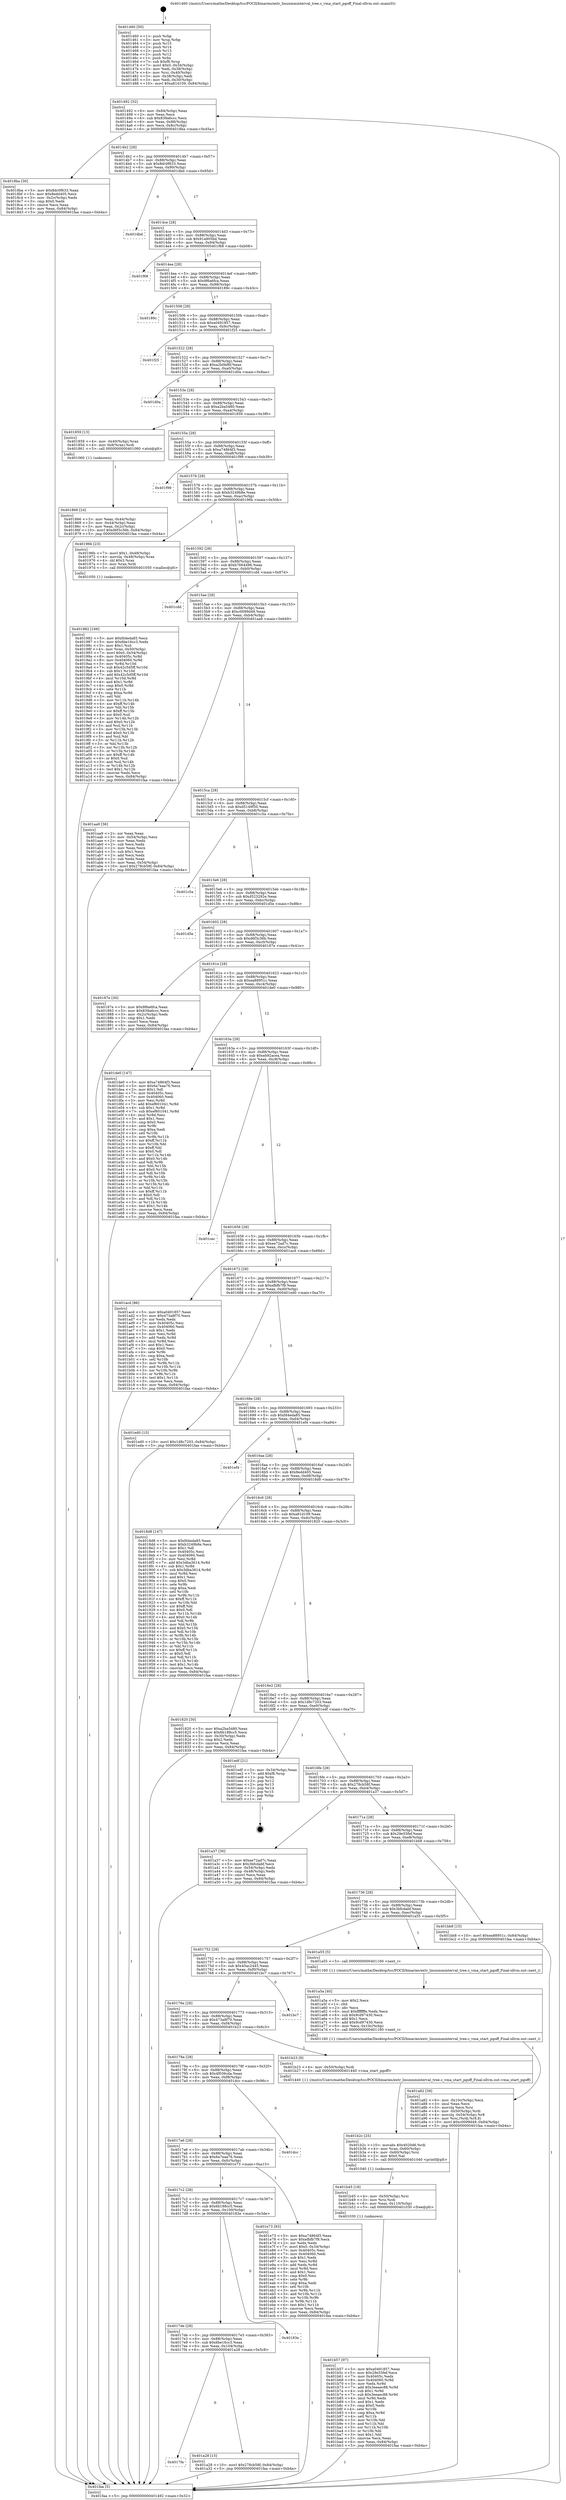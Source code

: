 digraph "0x401460" {
  label = "0x401460 (/mnt/c/Users/mathe/Desktop/tcc/POCII/binaries/extr_linuxmminterval_tree.c_vma_start_pgoff_Final-ollvm.out::main(0))"
  labelloc = "t"
  node[shape=record]

  Entry [label="",width=0.3,height=0.3,shape=circle,fillcolor=black,style=filled]
  "0x401492" [label="{
     0x401492 [32]\l
     | [instrs]\l
     &nbsp;&nbsp;0x401492 \<+6\>: mov -0x84(%rbp),%eax\l
     &nbsp;&nbsp;0x401498 \<+2\>: mov %eax,%ecx\l
     &nbsp;&nbsp;0x40149a \<+6\>: sub $0x839a6ccc,%ecx\l
     &nbsp;&nbsp;0x4014a0 \<+6\>: mov %eax,-0x88(%rbp)\l
     &nbsp;&nbsp;0x4014a6 \<+6\>: mov %ecx,-0x8c(%rbp)\l
     &nbsp;&nbsp;0x4014ac \<+6\>: je 00000000004018ba \<main+0x45a\>\l
  }"]
  "0x4018ba" [label="{
     0x4018ba [30]\l
     | [instrs]\l
     &nbsp;&nbsp;0x4018ba \<+5\>: mov $0x8dc0f633,%eax\l
     &nbsp;&nbsp;0x4018bf \<+5\>: mov $0x8edd405,%ecx\l
     &nbsp;&nbsp;0x4018c4 \<+3\>: mov -0x2c(%rbp),%edx\l
     &nbsp;&nbsp;0x4018c7 \<+3\>: cmp $0x0,%edx\l
     &nbsp;&nbsp;0x4018ca \<+3\>: cmove %ecx,%eax\l
     &nbsp;&nbsp;0x4018cd \<+6\>: mov %eax,-0x84(%rbp)\l
     &nbsp;&nbsp;0x4018d3 \<+5\>: jmp 0000000000401faa \<main+0xb4a\>\l
  }"]
  "0x4014b2" [label="{
     0x4014b2 [28]\l
     | [instrs]\l
     &nbsp;&nbsp;0x4014b2 \<+5\>: jmp 00000000004014b7 \<main+0x57\>\l
     &nbsp;&nbsp;0x4014b7 \<+6\>: mov -0x88(%rbp),%eax\l
     &nbsp;&nbsp;0x4014bd \<+5\>: sub $0x8dc0f633,%eax\l
     &nbsp;&nbsp;0x4014c2 \<+6\>: mov %eax,-0x90(%rbp)\l
     &nbsp;&nbsp;0x4014c8 \<+6\>: je 0000000000401dbd \<main+0x95d\>\l
  }"]
  Exit [label="",width=0.3,height=0.3,shape=circle,fillcolor=black,style=filled,peripheries=2]
  "0x401dbd" [label="{
     0x401dbd\l
  }", style=dashed]
  "0x4014ce" [label="{
     0x4014ce [28]\l
     | [instrs]\l
     &nbsp;&nbsp;0x4014ce \<+5\>: jmp 00000000004014d3 \<main+0x73\>\l
     &nbsp;&nbsp;0x4014d3 \<+6\>: mov -0x88(%rbp),%eax\l
     &nbsp;&nbsp;0x4014d9 \<+5\>: sub $0x91a905bd,%eax\l
     &nbsp;&nbsp;0x4014de \<+6\>: mov %eax,-0x94(%rbp)\l
     &nbsp;&nbsp;0x4014e4 \<+6\>: je 0000000000401f68 \<main+0xb08\>\l
  }"]
  "0x401b57" [label="{
     0x401b57 [97]\l
     | [instrs]\l
     &nbsp;&nbsp;0x401b57 \<+5\>: mov $0xa0491857,%eax\l
     &nbsp;&nbsp;0x401b5c \<+5\>: mov $0x29e55fef,%ecx\l
     &nbsp;&nbsp;0x401b61 \<+7\>: mov 0x40405c,%edx\l
     &nbsp;&nbsp;0x401b68 \<+8\>: mov 0x404060,%r8d\l
     &nbsp;&nbsp;0x401b70 \<+3\>: mov %edx,%r9d\l
     &nbsp;&nbsp;0x401b73 \<+7\>: add $0x3eeaec88,%r9d\l
     &nbsp;&nbsp;0x401b7a \<+4\>: sub $0x1,%r9d\l
     &nbsp;&nbsp;0x401b7e \<+7\>: sub $0x3eeaec88,%r9d\l
     &nbsp;&nbsp;0x401b85 \<+4\>: imul %r9d,%edx\l
     &nbsp;&nbsp;0x401b89 \<+3\>: and $0x1,%edx\l
     &nbsp;&nbsp;0x401b8c \<+3\>: cmp $0x0,%edx\l
     &nbsp;&nbsp;0x401b8f \<+4\>: sete %r10b\l
     &nbsp;&nbsp;0x401b93 \<+4\>: cmp $0xa,%r8d\l
     &nbsp;&nbsp;0x401b97 \<+4\>: setl %r11b\l
     &nbsp;&nbsp;0x401b9b \<+3\>: mov %r10b,%bl\l
     &nbsp;&nbsp;0x401b9e \<+3\>: and %r11b,%bl\l
     &nbsp;&nbsp;0x401ba1 \<+3\>: xor %r11b,%r10b\l
     &nbsp;&nbsp;0x401ba4 \<+3\>: or %r10b,%bl\l
     &nbsp;&nbsp;0x401ba7 \<+3\>: test $0x1,%bl\l
     &nbsp;&nbsp;0x401baa \<+3\>: cmovne %ecx,%eax\l
     &nbsp;&nbsp;0x401bad \<+6\>: mov %eax,-0x84(%rbp)\l
     &nbsp;&nbsp;0x401bb3 \<+5\>: jmp 0000000000401faa \<main+0xb4a\>\l
  }"]
  "0x401f68" [label="{
     0x401f68\l
  }", style=dashed]
  "0x4014ea" [label="{
     0x4014ea [28]\l
     | [instrs]\l
     &nbsp;&nbsp;0x4014ea \<+5\>: jmp 00000000004014ef \<main+0x8f\>\l
     &nbsp;&nbsp;0x4014ef \<+6\>: mov -0x88(%rbp),%eax\l
     &nbsp;&nbsp;0x4014f5 \<+5\>: sub $0x9f6a6fca,%eax\l
     &nbsp;&nbsp;0x4014fa \<+6\>: mov %eax,-0x98(%rbp)\l
     &nbsp;&nbsp;0x401500 \<+6\>: je 000000000040189c \<main+0x43c\>\l
  }"]
  "0x401b45" [label="{
     0x401b45 [18]\l
     | [instrs]\l
     &nbsp;&nbsp;0x401b45 \<+4\>: mov -0x50(%rbp),%rsi\l
     &nbsp;&nbsp;0x401b49 \<+3\>: mov %rsi,%rdi\l
     &nbsp;&nbsp;0x401b4c \<+6\>: mov %eax,-0x110(%rbp)\l
     &nbsp;&nbsp;0x401b52 \<+5\>: call 0000000000401030 \<free@plt\>\l
     | [calls]\l
     &nbsp;&nbsp;0x401030 \{1\} (unknown)\l
  }"]
  "0x40189c" [label="{
     0x40189c\l
  }", style=dashed]
  "0x401506" [label="{
     0x401506 [28]\l
     | [instrs]\l
     &nbsp;&nbsp;0x401506 \<+5\>: jmp 000000000040150b \<main+0xab\>\l
     &nbsp;&nbsp;0x40150b \<+6\>: mov -0x88(%rbp),%eax\l
     &nbsp;&nbsp;0x401511 \<+5\>: sub $0xa0491857,%eax\l
     &nbsp;&nbsp;0x401516 \<+6\>: mov %eax,-0x9c(%rbp)\l
     &nbsp;&nbsp;0x40151c \<+6\>: je 0000000000401f25 \<main+0xac5\>\l
  }"]
  "0x401b2c" [label="{
     0x401b2c [25]\l
     | [instrs]\l
     &nbsp;&nbsp;0x401b2c \<+10\>: movabs $0x4020d6,%rdi\l
     &nbsp;&nbsp;0x401b36 \<+4\>: mov %rax,-0x60(%rbp)\l
     &nbsp;&nbsp;0x401b3a \<+4\>: mov -0x60(%rbp),%rsi\l
     &nbsp;&nbsp;0x401b3e \<+2\>: mov $0x0,%al\l
     &nbsp;&nbsp;0x401b40 \<+5\>: call 0000000000401040 \<printf@plt\>\l
     | [calls]\l
     &nbsp;&nbsp;0x401040 \{1\} (unknown)\l
  }"]
  "0x401f25" [label="{
     0x401f25\l
  }", style=dashed]
  "0x401522" [label="{
     0x401522 [28]\l
     | [instrs]\l
     &nbsp;&nbsp;0x401522 \<+5\>: jmp 0000000000401527 \<main+0xc7\>\l
     &nbsp;&nbsp;0x401527 \<+6\>: mov -0x88(%rbp),%eax\l
     &nbsp;&nbsp;0x40152d \<+5\>: sub $0xa2b0bf6f,%eax\l
     &nbsp;&nbsp;0x401532 \<+6\>: mov %eax,-0xa0(%rbp)\l
     &nbsp;&nbsp;0x401538 \<+6\>: je 0000000000401d0a \<main+0x8aa\>\l
  }"]
  "0x401a82" [label="{
     0x401a82 [39]\l
     | [instrs]\l
     &nbsp;&nbsp;0x401a82 \<+6\>: mov -0x10c(%rbp),%ecx\l
     &nbsp;&nbsp;0x401a88 \<+3\>: imul %eax,%ecx\l
     &nbsp;&nbsp;0x401a8b \<+3\>: movslq %ecx,%rsi\l
     &nbsp;&nbsp;0x401a8e \<+4\>: mov -0x50(%rbp),%rdi\l
     &nbsp;&nbsp;0x401a92 \<+4\>: movslq -0x54(%rbp),%r8\l
     &nbsp;&nbsp;0x401a96 \<+4\>: mov %rsi,(%rdi,%r8,8)\l
     &nbsp;&nbsp;0x401a9a \<+10\>: movl $0xc0099d49,-0x84(%rbp)\l
     &nbsp;&nbsp;0x401aa4 \<+5\>: jmp 0000000000401faa \<main+0xb4a\>\l
  }"]
  "0x401d0a" [label="{
     0x401d0a\l
  }", style=dashed]
  "0x40153e" [label="{
     0x40153e [28]\l
     | [instrs]\l
     &nbsp;&nbsp;0x40153e \<+5\>: jmp 0000000000401543 \<main+0xe3\>\l
     &nbsp;&nbsp;0x401543 \<+6\>: mov -0x88(%rbp),%eax\l
     &nbsp;&nbsp;0x401549 \<+5\>: sub $0xa2ba5480,%eax\l
     &nbsp;&nbsp;0x40154e \<+6\>: mov %eax,-0xa4(%rbp)\l
     &nbsp;&nbsp;0x401554 \<+6\>: je 0000000000401859 \<main+0x3f9\>\l
  }"]
  "0x401a5a" [label="{
     0x401a5a [40]\l
     | [instrs]\l
     &nbsp;&nbsp;0x401a5a \<+5\>: mov $0x2,%ecx\l
     &nbsp;&nbsp;0x401a5f \<+1\>: cltd\l
     &nbsp;&nbsp;0x401a60 \<+2\>: idiv %ecx\l
     &nbsp;&nbsp;0x401a62 \<+6\>: imul $0xfffffffe,%edx,%ecx\l
     &nbsp;&nbsp;0x401a68 \<+6\>: sub $0x9cd97430,%ecx\l
     &nbsp;&nbsp;0x401a6e \<+3\>: add $0x1,%ecx\l
     &nbsp;&nbsp;0x401a71 \<+6\>: add $0x9cd97430,%ecx\l
     &nbsp;&nbsp;0x401a77 \<+6\>: mov %ecx,-0x10c(%rbp)\l
     &nbsp;&nbsp;0x401a7d \<+5\>: call 0000000000401160 \<next_i\>\l
     | [calls]\l
     &nbsp;&nbsp;0x401160 \{1\} (/mnt/c/Users/mathe/Desktop/tcc/POCII/binaries/extr_linuxmminterval_tree.c_vma_start_pgoff_Final-ollvm.out::next_i)\l
  }"]
  "0x401859" [label="{
     0x401859 [13]\l
     | [instrs]\l
     &nbsp;&nbsp;0x401859 \<+4\>: mov -0x40(%rbp),%rax\l
     &nbsp;&nbsp;0x40185d \<+4\>: mov 0x8(%rax),%rdi\l
     &nbsp;&nbsp;0x401861 \<+5\>: call 0000000000401060 \<atoi@plt\>\l
     | [calls]\l
     &nbsp;&nbsp;0x401060 \{1\} (unknown)\l
  }"]
  "0x40155a" [label="{
     0x40155a [28]\l
     | [instrs]\l
     &nbsp;&nbsp;0x40155a \<+5\>: jmp 000000000040155f \<main+0xff\>\l
     &nbsp;&nbsp;0x40155f \<+6\>: mov -0x88(%rbp),%eax\l
     &nbsp;&nbsp;0x401565 \<+5\>: sub $0xa74864f3,%eax\l
     &nbsp;&nbsp;0x40156a \<+6\>: mov %eax,-0xa8(%rbp)\l
     &nbsp;&nbsp;0x401570 \<+6\>: je 0000000000401f99 \<main+0xb39\>\l
  }"]
  "0x4017fa" [label="{
     0x4017fa\l
  }", style=dashed]
  "0x401f99" [label="{
     0x401f99\l
  }", style=dashed]
  "0x401576" [label="{
     0x401576 [28]\l
     | [instrs]\l
     &nbsp;&nbsp;0x401576 \<+5\>: jmp 000000000040157b \<main+0x11b\>\l
     &nbsp;&nbsp;0x40157b \<+6\>: mov -0x88(%rbp),%eax\l
     &nbsp;&nbsp;0x401581 \<+5\>: sub $0xb3249b8e,%eax\l
     &nbsp;&nbsp;0x401586 \<+6\>: mov %eax,-0xac(%rbp)\l
     &nbsp;&nbsp;0x40158c \<+6\>: je 000000000040196b \<main+0x50b\>\l
  }"]
  "0x401a28" [label="{
     0x401a28 [15]\l
     | [instrs]\l
     &nbsp;&nbsp;0x401a28 \<+10\>: movl $0x278cb58f,-0x84(%rbp)\l
     &nbsp;&nbsp;0x401a32 \<+5\>: jmp 0000000000401faa \<main+0xb4a\>\l
  }"]
  "0x40196b" [label="{
     0x40196b [23]\l
     | [instrs]\l
     &nbsp;&nbsp;0x40196b \<+7\>: movl $0x1,-0x48(%rbp)\l
     &nbsp;&nbsp;0x401972 \<+4\>: movslq -0x48(%rbp),%rax\l
     &nbsp;&nbsp;0x401976 \<+4\>: shl $0x3,%rax\l
     &nbsp;&nbsp;0x40197a \<+3\>: mov %rax,%rdi\l
     &nbsp;&nbsp;0x40197d \<+5\>: call 0000000000401050 \<malloc@plt\>\l
     | [calls]\l
     &nbsp;&nbsp;0x401050 \{1\} (unknown)\l
  }"]
  "0x401592" [label="{
     0x401592 [28]\l
     | [instrs]\l
     &nbsp;&nbsp;0x401592 \<+5\>: jmp 0000000000401597 \<main+0x137\>\l
     &nbsp;&nbsp;0x401597 \<+6\>: mov -0x88(%rbp),%eax\l
     &nbsp;&nbsp;0x40159d \<+5\>: sub $0xb7664496,%eax\l
     &nbsp;&nbsp;0x4015a2 \<+6\>: mov %eax,-0xb0(%rbp)\l
     &nbsp;&nbsp;0x4015a8 \<+6\>: je 0000000000401cdd \<main+0x87d\>\l
  }"]
  "0x4017de" [label="{
     0x4017de [28]\l
     | [instrs]\l
     &nbsp;&nbsp;0x4017de \<+5\>: jmp 00000000004017e3 \<main+0x383\>\l
     &nbsp;&nbsp;0x4017e3 \<+6\>: mov -0x88(%rbp),%eax\l
     &nbsp;&nbsp;0x4017e9 \<+5\>: sub $0x6be16cc3,%eax\l
     &nbsp;&nbsp;0x4017ee \<+6\>: mov %eax,-0x104(%rbp)\l
     &nbsp;&nbsp;0x4017f4 \<+6\>: je 0000000000401a28 \<main+0x5c8\>\l
  }"]
  "0x401cdd" [label="{
     0x401cdd\l
  }", style=dashed]
  "0x4015ae" [label="{
     0x4015ae [28]\l
     | [instrs]\l
     &nbsp;&nbsp;0x4015ae \<+5\>: jmp 00000000004015b3 \<main+0x153\>\l
     &nbsp;&nbsp;0x4015b3 \<+6\>: mov -0x88(%rbp),%eax\l
     &nbsp;&nbsp;0x4015b9 \<+5\>: sub $0xc0099d49,%eax\l
     &nbsp;&nbsp;0x4015be \<+6\>: mov %eax,-0xb4(%rbp)\l
     &nbsp;&nbsp;0x4015c4 \<+6\>: je 0000000000401aa9 \<main+0x649\>\l
  }"]
  "0x40183e" [label="{
     0x40183e\l
  }", style=dashed]
  "0x401aa9" [label="{
     0x401aa9 [36]\l
     | [instrs]\l
     &nbsp;&nbsp;0x401aa9 \<+2\>: xor %eax,%eax\l
     &nbsp;&nbsp;0x401aab \<+3\>: mov -0x54(%rbp),%ecx\l
     &nbsp;&nbsp;0x401aae \<+2\>: mov %eax,%edx\l
     &nbsp;&nbsp;0x401ab0 \<+2\>: sub %ecx,%edx\l
     &nbsp;&nbsp;0x401ab2 \<+2\>: mov %eax,%ecx\l
     &nbsp;&nbsp;0x401ab4 \<+3\>: sub $0x1,%ecx\l
     &nbsp;&nbsp;0x401ab7 \<+2\>: add %ecx,%edx\l
     &nbsp;&nbsp;0x401ab9 \<+2\>: sub %edx,%eax\l
     &nbsp;&nbsp;0x401abb \<+3\>: mov %eax,-0x54(%rbp)\l
     &nbsp;&nbsp;0x401abe \<+10\>: movl $0x278cb58f,-0x84(%rbp)\l
     &nbsp;&nbsp;0x401ac8 \<+5\>: jmp 0000000000401faa \<main+0xb4a\>\l
  }"]
  "0x4015ca" [label="{
     0x4015ca [28]\l
     | [instrs]\l
     &nbsp;&nbsp;0x4015ca \<+5\>: jmp 00000000004015cf \<main+0x16f\>\l
     &nbsp;&nbsp;0x4015cf \<+6\>: mov -0x88(%rbp),%eax\l
     &nbsp;&nbsp;0x4015d5 \<+5\>: sub $0xd5149f50,%eax\l
     &nbsp;&nbsp;0x4015da \<+6\>: mov %eax,-0xb8(%rbp)\l
     &nbsp;&nbsp;0x4015e0 \<+6\>: je 0000000000401c5a \<main+0x7fa\>\l
  }"]
  "0x4017c2" [label="{
     0x4017c2 [28]\l
     | [instrs]\l
     &nbsp;&nbsp;0x4017c2 \<+5\>: jmp 00000000004017c7 \<main+0x367\>\l
     &nbsp;&nbsp;0x4017c7 \<+6\>: mov -0x88(%rbp),%eax\l
     &nbsp;&nbsp;0x4017cd \<+5\>: sub $0x6b188cc5,%eax\l
     &nbsp;&nbsp;0x4017d2 \<+6\>: mov %eax,-0x100(%rbp)\l
     &nbsp;&nbsp;0x4017d8 \<+6\>: je 000000000040183e \<main+0x3de\>\l
  }"]
  "0x401c5a" [label="{
     0x401c5a\l
  }", style=dashed]
  "0x4015e6" [label="{
     0x4015e6 [28]\l
     | [instrs]\l
     &nbsp;&nbsp;0x4015e6 \<+5\>: jmp 00000000004015eb \<main+0x18b\>\l
     &nbsp;&nbsp;0x4015eb \<+6\>: mov -0x88(%rbp),%eax\l
     &nbsp;&nbsp;0x4015f1 \<+5\>: sub $0xd523292e,%eax\l
     &nbsp;&nbsp;0x4015f6 \<+6\>: mov %eax,-0xbc(%rbp)\l
     &nbsp;&nbsp;0x4015fc \<+6\>: je 0000000000401d5e \<main+0x8fe\>\l
  }"]
  "0x401e73" [label="{
     0x401e73 [93]\l
     | [instrs]\l
     &nbsp;&nbsp;0x401e73 \<+5\>: mov $0xa74864f3,%eax\l
     &nbsp;&nbsp;0x401e78 \<+5\>: mov $0xefbfb7f9,%ecx\l
     &nbsp;&nbsp;0x401e7d \<+2\>: xor %edx,%edx\l
     &nbsp;&nbsp;0x401e7f \<+7\>: movl $0x0,-0x34(%rbp)\l
     &nbsp;&nbsp;0x401e86 \<+7\>: mov 0x40405c,%esi\l
     &nbsp;&nbsp;0x401e8d \<+7\>: mov 0x404060,%edi\l
     &nbsp;&nbsp;0x401e94 \<+3\>: sub $0x1,%edx\l
     &nbsp;&nbsp;0x401e97 \<+3\>: mov %esi,%r8d\l
     &nbsp;&nbsp;0x401e9a \<+3\>: add %edx,%r8d\l
     &nbsp;&nbsp;0x401e9d \<+4\>: imul %r8d,%esi\l
     &nbsp;&nbsp;0x401ea1 \<+3\>: and $0x1,%esi\l
     &nbsp;&nbsp;0x401ea4 \<+3\>: cmp $0x0,%esi\l
     &nbsp;&nbsp;0x401ea7 \<+4\>: sete %r9b\l
     &nbsp;&nbsp;0x401eab \<+3\>: cmp $0xa,%edi\l
     &nbsp;&nbsp;0x401eae \<+4\>: setl %r10b\l
     &nbsp;&nbsp;0x401eb2 \<+3\>: mov %r9b,%r11b\l
     &nbsp;&nbsp;0x401eb5 \<+3\>: and %r10b,%r11b\l
     &nbsp;&nbsp;0x401eb8 \<+3\>: xor %r10b,%r9b\l
     &nbsp;&nbsp;0x401ebb \<+3\>: or %r9b,%r11b\l
     &nbsp;&nbsp;0x401ebe \<+4\>: test $0x1,%r11b\l
     &nbsp;&nbsp;0x401ec2 \<+3\>: cmovne %ecx,%eax\l
     &nbsp;&nbsp;0x401ec5 \<+6\>: mov %eax,-0x84(%rbp)\l
     &nbsp;&nbsp;0x401ecb \<+5\>: jmp 0000000000401faa \<main+0xb4a\>\l
  }"]
  "0x401d5e" [label="{
     0x401d5e\l
  }", style=dashed]
  "0x401602" [label="{
     0x401602 [28]\l
     | [instrs]\l
     &nbsp;&nbsp;0x401602 \<+5\>: jmp 0000000000401607 \<main+0x1a7\>\l
     &nbsp;&nbsp;0x401607 \<+6\>: mov -0x88(%rbp),%eax\l
     &nbsp;&nbsp;0x40160d \<+5\>: sub $0xd6f3c36b,%eax\l
     &nbsp;&nbsp;0x401612 \<+6\>: mov %eax,-0xc0(%rbp)\l
     &nbsp;&nbsp;0x401618 \<+6\>: je 000000000040187e \<main+0x41e\>\l
  }"]
  "0x4017a6" [label="{
     0x4017a6 [28]\l
     | [instrs]\l
     &nbsp;&nbsp;0x4017a6 \<+5\>: jmp 00000000004017ab \<main+0x34b\>\l
     &nbsp;&nbsp;0x4017ab \<+6\>: mov -0x88(%rbp),%eax\l
     &nbsp;&nbsp;0x4017b1 \<+5\>: sub $0x6a7eaa76,%eax\l
     &nbsp;&nbsp;0x4017b6 \<+6\>: mov %eax,-0xfc(%rbp)\l
     &nbsp;&nbsp;0x4017bc \<+6\>: je 0000000000401e73 \<main+0xa13\>\l
  }"]
  "0x40187e" [label="{
     0x40187e [30]\l
     | [instrs]\l
     &nbsp;&nbsp;0x40187e \<+5\>: mov $0x9f6a6fca,%eax\l
     &nbsp;&nbsp;0x401883 \<+5\>: mov $0x839a6ccc,%ecx\l
     &nbsp;&nbsp;0x401888 \<+3\>: mov -0x2c(%rbp),%edx\l
     &nbsp;&nbsp;0x40188b \<+3\>: cmp $0x1,%edx\l
     &nbsp;&nbsp;0x40188e \<+3\>: cmovl %ecx,%eax\l
     &nbsp;&nbsp;0x401891 \<+6\>: mov %eax,-0x84(%rbp)\l
     &nbsp;&nbsp;0x401897 \<+5\>: jmp 0000000000401faa \<main+0xb4a\>\l
  }"]
  "0x40161e" [label="{
     0x40161e [28]\l
     | [instrs]\l
     &nbsp;&nbsp;0x40161e \<+5\>: jmp 0000000000401623 \<main+0x1c3\>\l
     &nbsp;&nbsp;0x401623 \<+6\>: mov -0x88(%rbp),%eax\l
     &nbsp;&nbsp;0x401629 \<+5\>: sub $0xea88951c,%eax\l
     &nbsp;&nbsp;0x40162e \<+6\>: mov %eax,-0xc4(%rbp)\l
     &nbsp;&nbsp;0x401634 \<+6\>: je 0000000000401de0 \<main+0x980\>\l
  }"]
  "0x401dcc" [label="{
     0x401dcc\l
  }", style=dashed]
  "0x401de0" [label="{
     0x401de0 [147]\l
     | [instrs]\l
     &nbsp;&nbsp;0x401de0 \<+5\>: mov $0xa74864f3,%eax\l
     &nbsp;&nbsp;0x401de5 \<+5\>: mov $0x6a7eaa76,%ecx\l
     &nbsp;&nbsp;0x401dea \<+2\>: mov $0x1,%dl\l
     &nbsp;&nbsp;0x401dec \<+7\>: mov 0x40405c,%esi\l
     &nbsp;&nbsp;0x401df3 \<+7\>: mov 0x404060,%edi\l
     &nbsp;&nbsp;0x401dfa \<+3\>: mov %esi,%r8d\l
     &nbsp;&nbsp;0x401dfd \<+7\>: add $0xef601041,%r8d\l
     &nbsp;&nbsp;0x401e04 \<+4\>: sub $0x1,%r8d\l
     &nbsp;&nbsp;0x401e08 \<+7\>: sub $0xef601041,%r8d\l
     &nbsp;&nbsp;0x401e0f \<+4\>: imul %r8d,%esi\l
     &nbsp;&nbsp;0x401e13 \<+3\>: and $0x1,%esi\l
     &nbsp;&nbsp;0x401e16 \<+3\>: cmp $0x0,%esi\l
     &nbsp;&nbsp;0x401e19 \<+4\>: sete %r9b\l
     &nbsp;&nbsp;0x401e1d \<+3\>: cmp $0xa,%edi\l
     &nbsp;&nbsp;0x401e20 \<+4\>: setl %r10b\l
     &nbsp;&nbsp;0x401e24 \<+3\>: mov %r9b,%r11b\l
     &nbsp;&nbsp;0x401e27 \<+4\>: xor $0xff,%r11b\l
     &nbsp;&nbsp;0x401e2b \<+3\>: mov %r10b,%bl\l
     &nbsp;&nbsp;0x401e2e \<+3\>: xor $0xff,%bl\l
     &nbsp;&nbsp;0x401e31 \<+3\>: xor $0x0,%dl\l
     &nbsp;&nbsp;0x401e34 \<+3\>: mov %r11b,%r14b\l
     &nbsp;&nbsp;0x401e37 \<+4\>: and $0x0,%r14b\l
     &nbsp;&nbsp;0x401e3b \<+3\>: and %dl,%r9b\l
     &nbsp;&nbsp;0x401e3e \<+3\>: mov %bl,%r15b\l
     &nbsp;&nbsp;0x401e41 \<+4\>: and $0x0,%r15b\l
     &nbsp;&nbsp;0x401e45 \<+3\>: and %dl,%r10b\l
     &nbsp;&nbsp;0x401e48 \<+3\>: or %r9b,%r14b\l
     &nbsp;&nbsp;0x401e4b \<+3\>: or %r10b,%r15b\l
     &nbsp;&nbsp;0x401e4e \<+3\>: xor %r15b,%r14b\l
     &nbsp;&nbsp;0x401e51 \<+3\>: or %bl,%r11b\l
     &nbsp;&nbsp;0x401e54 \<+4\>: xor $0xff,%r11b\l
     &nbsp;&nbsp;0x401e58 \<+3\>: or $0x0,%dl\l
     &nbsp;&nbsp;0x401e5b \<+3\>: and %dl,%r11b\l
     &nbsp;&nbsp;0x401e5e \<+3\>: or %r11b,%r14b\l
     &nbsp;&nbsp;0x401e61 \<+4\>: test $0x1,%r14b\l
     &nbsp;&nbsp;0x401e65 \<+3\>: cmovne %ecx,%eax\l
     &nbsp;&nbsp;0x401e68 \<+6\>: mov %eax,-0x84(%rbp)\l
     &nbsp;&nbsp;0x401e6e \<+5\>: jmp 0000000000401faa \<main+0xb4a\>\l
  }"]
  "0x40163a" [label="{
     0x40163a [28]\l
     | [instrs]\l
     &nbsp;&nbsp;0x40163a \<+5\>: jmp 000000000040163f \<main+0x1df\>\l
     &nbsp;&nbsp;0x40163f \<+6\>: mov -0x88(%rbp),%eax\l
     &nbsp;&nbsp;0x401645 \<+5\>: sub $0xeb92acea,%eax\l
     &nbsp;&nbsp;0x40164a \<+6\>: mov %eax,-0xc8(%rbp)\l
     &nbsp;&nbsp;0x401650 \<+6\>: je 0000000000401cec \<main+0x88c\>\l
  }"]
  "0x40178a" [label="{
     0x40178a [28]\l
     | [instrs]\l
     &nbsp;&nbsp;0x40178a \<+5\>: jmp 000000000040178f \<main+0x32f\>\l
     &nbsp;&nbsp;0x40178f \<+6\>: mov -0x88(%rbp),%eax\l
     &nbsp;&nbsp;0x401795 \<+5\>: sub $0x4f036cda,%eax\l
     &nbsp;&nbsp;0x40179a \<+6\>: mov %eax,-0xf8(%rbp)\l
     &nbsp;&nbsp;0x4017a0 \<+6\>: je 0000000000401dcc \<main+0x96c\>\l
  }"]
  "0x401cec" [label="{
     0x401cec\l
  }", style=dashed]
  "0x401656" [label="{
     0x401656 [28]\l
     | [instrs]\l
     &nbsp;&nbsp;0x401656 \<+5\>: jmp 000000000040165b \<main+0x1fb\>\l
     &nbsp;&nbsp;0x40165b \<+6\>: mov -0x88(%rbp),%eax\l
     &nbsp;&nbsp;0x401661 \<+5\>: sub $0xee72ad7c,%eax\l
     &nbsp;&nbsp;0x401666 \<+6\>: mov %eax,-0xcc(%rbp)\l
     &nbsp;&nbsp;0x40166c \<+6\>: je 0000000000401acd \<main+0x66d\>\l
  }"]
  "0x401b23" [label="{
     0x401b23 [9]\l
     | [instrs]\l
     &nbsp;&nbsp;0x401b23 \<+4\>: mov -0x50(%rbp),%rdi\l
     &nbsp;&nbsp;0x401b27 \<+5\>: call 0000000000401440 \<vma_start_pgoff\>\l
     | [calls]\l
     &nbsp;&nbsp;0x401440 \{1\} (/mnt/c/Users/mathe/Desktop/tcc/POCII/binaries/extr_linuxmminterval_tree.c_vma_start_pgoff_Final-ollvm.out::vma_start_pgoff)\l
  }"]
  "0x401acd" [label="{
     0x401acd [86]\l
     | [instrs]\l
     &nbsp;&nbsp;0x401acd \<+5\>: mov $0xa0491857,%eax\l
     &nbsp;&nbsp;0x401ad2 \<+5\>: mov $0x473a8f70,%ecx\l
     &nbsp;&nbsp;0x401ad7 \<+2\>: xor %edx,%edx\l
     &nbsp;&nbsp;0x401ad9 \<+7\>: mov 0x40405c,%esi\l
     &nbsp;&nbsp;0x401ae0 \<+7\>: mov 0x404060,%edi\l
     &nbsp;&nbsp;0x401ae7 \<+3\>: sub $0x1,%edx\l
     &nbsp;&nbsp;0x401aea \<+3\>: mov %esi,%r8d\l
     &nbsp;&nbsp;0x401aed \<+3\>: add %edx,%r8d\l
     &nbsp;&nbsp;0x401af0 \<+4\>: imul %r8d,%esi\l
     &nbsp;&nbsp;0x401af4 \<+3\>: and $0x1,%esi\l
     &nbsp;&nbsp;0x401af7 \<+3\>: cmp $0x0,%esi\l
     &nbsp;&nbsp;0x401afa \<+4\>: sete %r9b\l
     &nbsp;&nbsp;0x401afe \<+3\>: cmp $0xa,%edi\l
     &nbsp;&nbsp;0x401b01 \<+4\>: setl %r10b\l
     &nbsp;&nbsp;0x401b05 \<+3\>: mov %r9b,%r11b\l
     &nbsp;&nbsp;0x401b08 \<+3\>: and %r10b,%r11b\l
     &nbsp;&nbsp;0x401b0b \<+3\>: xor %r10b,%r9b\l
     &nbsp;&nbsp;0x401b0e \<+3\>: or %r9b,%r11b\l
     &nbsp;&nbsp;0x401b11 \<+4\>: test $0x1,%r11b\l
     &nbsp;&nbsp;0x401b15 \<+3\>: cmovne %ecx,%eax\l
     &nbsp;&nbsp;0x401b18 \<+6\>: mov %eax,-0x84(%rbp)\l
     &nbsp;&nbsp;0x401b1e \<+5\>: jmp 0000000000401faa \<main+0xb4a\>\l
  }"]
  "0x401672" [label="{
     0x401672 [28]\l
     | [instrs]\l
     &nbsp;&nbsp;0x401672 \<+5\>: jmp 0000000000401677 \<main+0x217\>\l
     &nbsp;&nbsp;0x401677 \<+6\>: mov -0x88(%rbp),%eax\l
     &nbsp;&nbsp;0x40167d \<+5\>: sub $0xefbfb7f9,%eax\l
     &nbsp;&nbsp;0x401682 \<+6\>: mov %eax,-0xd0(%rbp)\l
     &nbsp;&nbsp;0x401688 \<+6\>: je 0000000000401ed0 \<main+0xa70\>\l
  }"]
  "0x40176e" [label="{
     0x40176e [28]\l
     | [instrs]\l
     &nbsp;&nbsp;0x40176e \<+5\>: jmp 0000000000401773 \<main+0x313\>\l
     &nbsp;&nbsp;0x401773 \<+6\>: mov -0x88(%rbp),%eax\l
     &nbsp;&nbsp;0x401779 \<+5\>: sub $0x473a8f70,%eax\l
     &nbsp;&nbsp;0x40177e \<+6\>: mov %eax,-0xf4(%rbp)\l
     &nbsp;&nbsp;0x401784 \<+6\>: je 0000000000401b23 \<main+0x6c3\>\l
  }"]
  "0x401ed0" [label="{
     0x401ed0 [15]\l
     | [instrs]\l
     &nbsp;&nbsp;0x401ed0 \<+10\>: movl $0x1d8c7203,-0x84(%rbp)\l
     &nbsp;&nbsp;0x401eda \<+5\>: jmp 0000000000401faa \<main+0xb4a\>\l
  }"]
  "0x40168e" [label="{
     0x40168e [28]\l
     | [instrs]\l
     &nbsp;&nbsp;0x40168e \<+5\>: jmp 0000000000401693 \<main+0x233\>\l
     &nbsp;&nbsp;0x401693 \<+6\>: mov -0x88(%rbp),%eax\l
     &nbsp;&nbsp;0x401699 \<+5\>: sub $0xfd4eda85,%eax\l
     &nbsp;&nbsp;0x40169e \<+6\>: mov %eax,-0xd4(%rbp)\l
     &nbsp;&nbsp;0x4016a4 \<+6\>: je 0000000000401ef4 \<main+0xa94\>\l
  }"]
  "0x401bc7" [label="{
     0x401bc7\l
  }", style=dashed]
  "0x401ef4" [label="{
     0x401ef4\l
  }", style=dashed]
  "0x4016aa" [label="{
     0x4016aa [28]\l
     | [instrs]\l
     &nbsp;&nbsp;0x4016aa \<+5\>: jmp 00000000004016af \<main+0x24f\>\l
     &nbsp;&nbsp;0x4016af \<+6\>: mov -0x88(%rbp),%eax\l
     &nbsp;&nbsp;0x4016b5 \<+5\>: sub $0x8edd405,%eax\l
     &nbsp;&nbsp;0x4016ba \<+6\>: mov %eax,-0xd8(%rbp)\l
     &nbsp;&nbsp;0x4016c0 \<+6\>: je 00000000004018d8 \<main+0x478\>\l
  }"]
  "0x401752" [label="{
     0x401752 [28]\l
     | [instrs]\l
     &nbsp;&nbsp;0x401752 \<+5\>: jmp 0000000000401757 \<main+0x2f7\>\l
     &nbsp;&nbsp;0x401757 \<+6\>: mov -0x88(%rbp),%eax\l
     &nbsp;&nbsp;0x40175d \<+5\>: sub $0x45ac2445,%eax\l
     &nbsp;&nbsp;0x401762 \<+6\>: mov %eax,-0xf0(%rbp)\l
     &nbsp;&nbsp;0x401768 \<+6\>: je 0000000000401bc7 \<main+0x767\>\l
  }"]
  "0x4018d8" [label="{
     0x4018d8 [147]\l
     | [instrs]\l
     &nbsp;&nbsp;0x4018d8 \<+5\>: mov $0xfd4eda85,%eax\l
     &nbsp;&nbsp;0x4018dd \<+5\>: mov $0xb3249b8e,%ecx\l
     &nbsp;&nbsp;0x4018e2 \<+2\>: mov $0x1,%dl\l
     &nbsp;&nbsp;0x4018e4 \<+7\>: mov 0x40405c,%esi\l
     &nbsp;&nbsp;0x4018eb \<+7\>: mov 0x404060,%edi\l
     &nbsp;&nbsp;0x4018f2 \<+3\>: mov %esi,%r8d\l
     &nbsp;&nbsp;0x4018f5 \<+7\>: add $0x3dba3614,%r8d\l
     &nbsp;&nbsp;0x4018fc \<+4\>: sub $0x1,%r8d\l
     &nbsp;&nbsp;0x401900 \<+7\>: sub $0x3dba3614,%r8d\l
     &nbsp;&nbsp;0x401907 \<+4\>: imul %r8d,%esi\l
     &nbsp;&nbsp;0x40190b \<+3\>: and $0x1,%esi\l
     &nbsp;&nbsp;0x40190e \<+3\>: cmp $0x0,%esi\l
     &nbsp;&nbsp;0x401911 \<+4\>: sete %r9b\l
     &nbsp;&nbsp;0x401915 \<+3\>: cmp $0xa,%edi\l
     &nbsp;&nbsp;0x401918 \<+4\>: setl %r10b\l
     &nbsp;&nbsp;0x40191c \<+3\>: mov %r9b,%r11b\l
     &nbsp;&nbsp;0x40191f \<+4\>: xor $0xff,%r11b\l
     &nbsp;&nbsp;0x401923 \<+3\>: mov %r10b,%bl\l
     &nbsp;&nbsp;0x401926 \<+3\>: xor $0xff,%bl\l
     &nbsp;&nbsp;0x401929 \<+3\>: xor $0x0,%dl\l
     &nbsp;&nbsp;0x40192c \<+3\>: mov %r11b,%r14b\l
     &nbsp;&nbsp;0x40192f \<+4\>: and $0x0,%r14b\l
     &nbsp;&nbsp;0x401933 \<+3\>: and %dl,%r9b\l
     &nbsp;&nbsp;0x401936 \<+3\>: mov %bl,%r15b\l
     &nbsp;&nbsp;0x401939 \<+4\>: and $0x0,%r15b\l
     &nbsp;&nbsp;0x40193d \<+3\>: and %dl,%r10b\l
     &nbsp;&nbsp;0x401940 \<+3\>: or %r9b,%r14b\l
     &nbsp;&nbsp;0x401943 \<+3\>: or %r10b,%r15b\l
     &nbsp;&nbsp;0x401946 \<+3\>: xor %r15b,%r14b\l
     &nbsp;&nbsp;0x401949 \<+3\>: or %bl,%r11b\l
     &nbsp;&nbsp;0x40194c \<+4\>: xor $0xff,%r11b\l
     &nbsp;&nbsp;0x401950 \<+3\>: or $0x0,%dl\l
     &nbsp;&nbsp;0x401953 \<+3\>: and %dl,%r11b\l
     &nbsp;&nbsp;0x401956 \<+3\>: or %r11b,%r14b\l
     &nbsp;&nbsp;0x401959 \<+4\>: test $0x1,%r14b\l
     &nbsp;&nbsp;0x40195d \<+3\>: cmovne %ecx,%eax\l
     &nbsp;&nbsp;0x401960 \<+6\>: mov %eax,-0x84(%rbp)\l
     &nbsp;&nbsp;0x401966 \<+5\>: jmp 0000000000401faa \<main+0xb4a\>\l
  }"]
  "0x4016c6" [label="{
     0x4016c6 [28]\l
     | [instrs]\l
     &nbsp;&nbsp;0x4016c6 \<+5\>: jmp 00000000004016cb \<main+0x26b\>\l
     &nbsp;&nbsp;0x4016cb \<+6\>: mov -0x88(%rbp),%eax\l
     &nbsp;&nbsp;0x4016d1 \<+5\>: sub $0xa81d109,%eax\l
     &nbsp;&nbsp;0x4016d6 \<+6\>: mov %eax,-0xdc(%rbp)\l
     &nbsp;&nbsp;0x4016dc \<+6\>: je 0000000000401820 \<main+0x3c0\>\l
  }"]
  "0x401a55" [label="{
     0x401a55 [5]\l
     | [instrs]\l
     &nbsp;&nbsp;0x401a55 \<+5\>: call 0000000000401160 \<next_i\>\l
     | [calls]\l
     &nbsp;&nbsp;0x401160 \{1\} (/mnt/c/Users/mathe/Desktop/tcc/POCII/binaries/extr_linuxmminterval_tree.c_vma_start_pgoff_Final-ollvm.out::next_i)\l
  }"]
  "0x401820" [label="{
     0x401820 [30]\l
     | [instrs]\l
     &nbsp;&nbsp;0x401820 \<+5\>: mov $0xa2ba5480,%eax\l
     &nbsp;&nbsp;0x401825 \<+5\>: mov $0x6b188cc5,%ecx\l
     &nbsp;&nbsp;0x40182a \<+3\>: mov -0x30(%rbp),%edx\l
     &nbsp;&nbsp;0x40182d \<+3\>: cmp $0x2,%edx\l
     &nbsp;&nbsp;0x401830 \<+3\>: cmovne %ecx,%eax\l
     &nbsp;&nbsp;0x401833 \<+6\>: mov %eax,-0x84(%rbp)\l
     &nbsp;&nbsp;0x401839 \<+5\>: jmp 0000000000401faa \<main+0xb4a\>\l
  }"]
  "0x4016e2" [label="{
     0x4016e2 [28]\l
     | [instrs]\l
     &nbsp;&nbsp;0x4016e2 \<+5\>: jmp 00000000004016e7 \<main+0x287\>\l
     &nbsp;&nbsp;0x4016e7 \<+6\>: mov -0x88(%rbp),%eax\l
     &nbsp;&nbsp;0x4016ed \<+5\>: sub $0x1d8c7203,%eax\l
     &nbsp;&nbsp;0x4016f2 \<+6\>: mov %eax,-0xe0(%rbp)\l
     &nbsp;&nbsp;0x4016f8 \<+6\>: je 0000000000401edf \<main+0xa7f\>\l
  }"]
  "0x401faa" [label="{
     0x401faa [5]\l
     | [instrs]\l
     &nbsp;&nbsp;0x401faa \<+5\>: jmp 0000000000401492 \<main+0x32\>\l
  }"]
  "0x401460" [label="{
     0x401460 [50]\l
     | [instrs]\l
     &nbsp;&nbsp;0x401460 \<+1\>: push %rbp\l
     &nbsp;&nbsp;0x401461 \<+3\>: mov %rsp,%rbp\l
     &nbsp;&nbsp;0x401464 \<+2\>: push %r15\l
     &nbsp;&nbsp;0x401466 \<+2\>: push %r14\l
     &nbsp;&nbsp;0x401468 \<+2\>: push %r13\l
     &nbsp;&nbsp;0x40146a \<+2\>: push %r12\l
     &nbsp;&nbsp;0x40146c \<+1\>: push %rbx\l
     &nbsp;&nbsp;0x40146d \<+7\>: sub $0xf8,%rsp\l
     &nbsp;&nbsp;0x401474 \<+7\>: movl $0x0,-0x34(%rbp)\l
     &nbsp;&nbsp;0x40147b \<+3\>: mov %edi,-0x38(%rbp)\l
     &nbsp;&nbsp;0x40147e \<+4\>: mov %rsi,-0x40(%rbp)\l
     &nbsp;&nbsp;0x401482 \<+3\>: mov -0x38(%rbp),%edi\l
     &nbsp;&nbsp;0x401485 \<+3\>: mov %edi,-0x30(%rbp)\l
     &nbsp;&nbsp;0x401488 \<+10\>: movl $0xa81d109,-0x84(%rbp)\l
  }"]
  "0x401866" [label="{
     0x401866 [24]\l
     | [instrs]\l
     &nbsp;&nbsp;0x401866 \<+3\>: mov %eax,-0x44(%rbp)\l
     &nbsp;&nbsp;0x401869 \<+3\>: mov -0x44(%rbp),%eax\l
     &nbsp;&nbsp;0x40186c \<+3\>: mov %eax,-0x2c(%rbp)\l
     &nbsp;&nbsp;0x40186f \<+10\>: movl $0xd6f3c36b,-0x84(%rbp)\l
     &nbsp;&nbsp;0x401879 \<+5\>: jmp 0000000000401faa \<main+0xb4a\>\l
  }"]
  "0x401982" [label="{
     0x401982 [166]\l
     | [instrs]\l
     &nbsp;&nbsp;0x401982 \<+5\>: mov $0xfd4eda85,%ecx\l
     &nbsp;&nbsp;0x401987 \<+5\>: mov $0x6be16cc3,%edx\l
     &nbsp;&nbsp;0x40198c \<+3\>: mov $0x1,%sil\l
     &nbsp;&nbsp;0x40198f \<+4\>: mov %rax,-0x50(%rbp)\l
     &nbsp;&nbsp;0x401993 \<+7\>: movl $0x0,-0x54(%rbp)\l
     &nbsp;&nbsp;0x40199a \<+8\>: mov 0x40405c,%r8d\l
     &nbsp;&nbsp;0x4019a2 \<+8\>: mov 0x404060,%r9d\l
     &nbsp;&nbsp;0x4019aa \<+3\>: mov %r8d,%r10d\l
     &nbsp;&nbsp;0x4019ad \<+7\>: sub $0x42c5d5ff,%r10d\l
     &nbsp;&nbsp;0x4019b4 \<+4\>: sub $0x1,%r10d\l
     &nbsp;&nbsp;0x4019b8 \<+7\>: add $0x42c5d5ff,%r10d\l
     &nbsp;&nbsp;0x4019bf \<+4\>: imul %r10d,%r8d\l
     &nbsp;&nbsp;0x4019c3 \<+4\>: and $0x1,%r8d\l
     &nbsp;&nbsp;0x4019c7 \<+4\>: cmp $0x0,%r8d\l
     &nbsp;&nbsp;0x4019cb \<+4\>: sete %r11b\l
     &nbsp;&nbsp;0x4019cf \<+4\>: cmp $0xa,%r9d\l
     &nbsp;&nbsp;0x4019d3 \<+3\>: setl %bl\l
     &nbsp;&nbsp;0x4019d6 \<+3\>: mov %r11b,%r14b\l
     &nbsp;&nbsp;0x4019d9 \<+4\>: xor $0xff,%r14b\l
     &nbsp;&nbsp;0x4019dd \<+3\>: mov %bl,%r15b\l
     &nbsp;&nbsp;0x4019e0 \<+4\>: xor $0xff,%r15b\l
     &nbsp;&nbsp;0x4019e4 \<+4\>: xor $0x0,%sil\l
     &nbsp;&nbsp;0x4019e8 \<+3\>: mov %r14b,%r12b\l
     &nbsp;&nbsp;0x4019eb \<+4\>: and $0x0,%r12b\l
     &nbsp;&nbsp;0x4019ef \<+3\>: and %sil,%r11b\l
     &nbsp;&nbsp;0x4019f2 \<+3\>: mov %r15b,%r13b\l
     &nbsp;&nbsp;0x4019f5 \<+4\>: and $0x0,%r13b\l
     &nbsp;&nbsp;0x4019f9 \<+3\>: and %sil,%bl\l
     &nbsp;&nbsp;0x4019fc \<+3\>: or %r11b,%r12b\l
     &nbsp;&nbsp;0x4019ff \<+3\>: or %bl,%r13b\l
     &nbsp;&nbsp;0x401a02 \<+3\>: xor %r13b,%r12b\l
     &nbsp;&nbsp;0x401a05 \<+3\>: or %r15b,%r14b\l
     &nbsp;&nbsp;0x401a08 \<+4\>: xor $0xff,%r14b\l
     &nbsp;&nbsp;0x401a0c \<+4\>: or $0x0,%sil\l
     &nbsp;&nbsp;0x401a10 \<+3\>: and %sil,%r14b\l
     &nbsp;&nbsp;0x401a13 \<+3\>: or %r14b,%r12b\l
     &nbsp;&nbsp;0x401a16 \<+4\>: test $0x1,%r12b\l
     &nbsp;&nbsp;0x401a1a \<+3\>: cmovne %edx,%ecx\l
     &nbsp;&nbsp;0x401a1d \<+6\>: mov %ecx,-0x84(%rbp)\l
     &nbsp;&nbsp;0x401a23 \<+5\>: jmp 0000000000401faa \<main+0xb4a\>\l
  }"]
  "0x401736" [label="{
     0x401736 [28]\l
     | [instrs]\l
     &nbsp;&nbsp;0x401736 \<+5\>: jmp 000000000040173b \<main+0x2db\>\l
     &nbsp;&nbsp;0x40173b \<+6\>: mov -0x88(%rbp),%eax\l
     &nbsp;&nbsp;0x401741 \<+5\>: sub $0x3bfcdabf,%eax\l
     &nbsp;&nbsp;0x401746 \<+6\>: mov %eax,-0xec(%rbp)\l
     &nbsp;&nbsp;0x40174c \<+6\>: je 0000000000401a55 \<main+0x5f5\>\l
  }"]
  "0x401edf" [label="{
     0x401edf [21]\l
     | [instrs]\l
     &nbsp;&nbsp;0x401edf \<+3\>: mov -0x34(%rbp),%eax\l
     &nbsp;&nbsp;0x401ee2 \<+7\>: add $0xf8,%rsp\l
     &nbsp;&nbsp;0x401ee9 \<+1\>: pop %rbx\l
     &nbsp;&nbsp;0x401eea \<+2\>: pop %r12\l
     &nbsp;&nbsp;0x401eec \<+2\>: pop %r13\l
     &nbsp;&nbsp;0x401eee \<+2\>: pop %r14\l
     &nbsp;&nbsp;0x401ef0 \<+2\>: pop %r15\l
     &nbsp;&nbsp;0x401ef2 \<+1\>: pop %rbp\l
     &nbsp;&nbsp;0x401ef3 \<+1\>: ret\l
  }"]
  "0x4016fe" [label="{
     0x4016fe [28]\l
     | [instrs]\l
     &nbsp;&nbsp;0x4016fe \<+5\>: jmp 0000000000401703 \<main+0x2a3\>\l
     &nbsp;&nbsp;0x401703 \<+6\>: mov -0x88(%rbp),%eax\l
     &nbsp;&nbsp;0x401709 \<+5\>: sub $0x278cb58f,%eax\l
     &nbsp;&nbsp;0x40170e \<+6\>: mov %eax,-0xe4(%rbp)\l
     &nbsp;&nbsp;0x401714 \<+6\>: je 0000000000401a37 \<main+0x5d7\>\l
  }"]
  "0x401bb8" [label="{
     0x401bb8 [15]\l
     | [instrs]\l
     &nbsp;&nbsp;0x401bb8 \<+10\>: movl $0xea88951c,-0x84(%rbp)\l
     &nbsp;&nbsp;0x401bc2 \<+5\>: jmp 0000000000401faa \<main+0xb4a\>\l
  }"]
  "0x401a37" [label="{
     0x401a37 [30]\l
     | [instrs]\l
     &nbsp;&nbsp;0x401a37 \<+5\>: mov $0xee72ad7c,%eax\l
     &nbsp;&nbsp;0x401a3c \<+5\>: mov $0x3bfcdabf,%ecx\l
     &nbsp;&nbsp;0x401a41 \<+3\>: mov -0x54(%rbp),%edx\l
     &nbsp;&nbsp;0x401a44 \<+3\>: cmp -0x48(%rbp),%edx\l
     &nbsp;&nbsp;0x401a47 \<+3\>: cmovl %ecx,%eax\l
     &nbsp;&nbsp;0x401a4a \<+6\>: mov %eax,-0x84(%rbp)\l
     &nbsp;&nbsp;0x401a50 \<+5\>: jmp 0000000000401faa \<main+0xb4a\>\l
  }"]
  "0x40171a" [label="{
     0x40171a [28]\l
     | [instrs]\l
     &nbsp;&nbsp;0x40171a \<+5\>: jmp 000000000040171f \<main+0x2bf\>\l
     &nbsp;&nbsp;0x40171f \<+6\>: mov -0x88(%rbp),%eax\l
     &nbsp;&nbsp;0x401725 \<+5\>: sub $0x29e55fef,%eax\l
     &nbsp;&nbsp;0x40172a \<+6\>: mov %eax,-0xe8(%rbp)\l
     &nbsp;&nbsp;0x401730 \<+6\>: je 0000000000401bb8 \<main+0x758\>\l
  }"]
  Entry -> "0x401460" [label=" 1"]
  "0x401492" -> "0x4018ba" [label=" 1"]
  "0x401492" -> "0x4014b2" [label=" 17"]
  "0x401edf" -> Exit [label=" 1"]
  "0x4014b2" -> "0x401dbd" [label=" 0"]
  "0x4014b2" -> "0x4014ce" [label=" 17"]
  "0x401ed0" -> "0x401faa" [label=" 1"]
  "0x4014ce" -> "0x401f68" [label=" 0"]
  "0x4014ce" -> "0x4014ea" [label=" 17"]
  "0x401e73" -> "0x401faa" [label=" 1"]
  "0x4014ea" -> "0x40189c" [label=" 0"]
  "0x4014ea" -> "0x401506" [label=" 17"]
  "0x401de0" -> "0x401faa" [label=" 1"]
  "0x401506" -> "0x401f25" [label=" 0"]
  "0x401506" -> "0x401522" [label=" 17"]
  "0x401bb8" -> "0x401faa" [label=" 1"]
  "0x401522" -> "0x401d0a" [label=" 0"]
  "0x401522" -> "0x40153e" [label=" 17"]
  "0x401b57" -> "0x401faa" [label=" 1"]
  "0x40153e" -> "0x401859" [label=" 1"]
  "0x40153e" -> "0x40155a" [label=" 16"]
  "0x401b45" -> "0x401b57" [label=" 1"]
  "0x40155a" -> "0x401f99" [label=" 0"]
  "0x40155a" -> "0x401576" [label=" 16"]
  "0x401b2c" -> "0x401b45" [label=" 1"]
  "0x401576" -> "0x40196b" [label=" 1"]
  "0x401576" -> "0x401592" [label=" 15"]
  "0x401b23" -> "0x401b2c" [label=" 1"]
  "0x401592" -> "0x401cdd" [label=" 0"]
  "0x401592" -> "0x4015ae" [label=" 15"]
  "0x401aa9" -> "0x401faa" [label=" 1"]
  "0x4015ae" -> "0x401aa9" [label=" 1"]
  "0x4015ae" -> "0x4015ca" [label=" 14"]
  "0x401a82" -> "0x401faa" [label=" 1"]
  "0x4015ca" -> "0x401c5a" [label=" 0"]
  "0x4015ca" -> "0x4015e6" [label=" 14"]
  "0x401a55" -> "0x401a5a" [label=" 1"]
  "0x4015e6" -> "0x401d5e" [label=" 0"]
  "0x4015e6" -> "0x401602" [label=" 14"]
  "0x401a37" -> "0x401faa" [label=" 2"]
  "0x401602" -> "0x40187e" [label=" 1"]
  "0x401602" -> "0x40161e" [label=" 13"]
  "0x4017de" -> "0x4017fa" [label=" 0"]
  "0x40161e" -> "0x401de0" [label=" 1"]
  "0x40161e" -> "0x40163a" [label=" 12"]
  "0x4017de" -> "0x401a28" [label=" 1"]
  "0x40163a" -> "0x401cec" [label=" 0"]
  "0x40163a" -> "0x401656" [label=" 12"]
  "0x4017c2" -> "0x4017de" [label=" 1"]
  "0x401656" -> "0x401acd" [label=" 1"]
  "0x401656" -> "0x401672" [label=" 11"]
  "0x4017c2" -> "0x40183e" [label=" 0"]
  "0x401672" -> "0x401ed0" [label=" 1"]
  "0x401672" -> "0x40168e" [label=" 10"]
  "0x4017a6" -> "0x4017c2" [label=" 1"]
  "0x40168e" -> "0x401ef4" [label=" 0"]
  "0x40168e" -> "0x4016aa" [label=" 10"]
  "0x4017a6" -> "0x401e73" [label=" 1"]
  "0x4016aa" -> "0x4018d8" [label=" 1"]
  "0x4016aa" -> "0x4016c6" [label=" 9"]
  "0x40178a" -> "0x4017a6" [label=" 2"]
  "0x4016c6" -> "0x401820" [label=" 1"]
  "0x4016c6" -> "0x4016e2" [label=" 8"]
  "0x401820" -> "0x401faa" [label=" 1"]
  "0x401460" -> "0x401492" [label=" 1"]
  "0x401faa" -> "0x401492" [label=" 17"]
  "0x401859" -> "0x401866" [label=" 1"]
  "0x401866" -> "0x401faa" [label=" 1"]
  "0x40187e" -> "0x401faa" [label=" 1"]
  "0x4018ba" -> "0x401faa" [label=" 1"]
  "0x4018d8" -> "0x401faa" [label=" 1"]
  "0x40196b" -> "0x401982" [label=" 1"]
  "0x401982" -> "0x401faa" [label=" 1"]
  "0x40178a" -> "0x401dcc" [label=" 0"]
  "0x4016e2" -> "0x401edf" [label=" 1"]
  "0x4016e2" -> "0x4016fe" [label=" 7"]
  "0x40176e" -> "0x40178a" [label=" 2"]
  "0x4016fe" -> "0x401a37" [label=" 2"]
  "0x4016fe" -> "0x40171a" [label=" 5"]
  "0x40176e" -> "0x401b23" [label=" 1"]
  "0x40171a" -> "0x401bb8" [label=" 1"]
  "0x40171a" -> "0x401736" [label=" 4"]
  "0x401acd" -> "0x401faa" [label=" 1"]
  "0x401736" -> "0x401a55" [label=" 1"]
  "0x401736" -> "0x401752" [label=" 3"]
  "0x401a28" -> "0x401faa" [label=" 1"]
  "0x401752" -> "0x401bc7" [label=" 0"]
  "0x401752" -> "0x40176e" [label=" 3"]
  "0x401a5a" -> "0x401a82" [label=" 1"]
}
